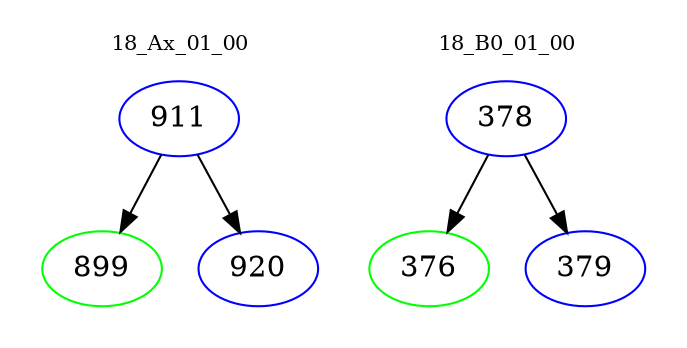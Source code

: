 digraph{
subgraph cluster_0 {
color = white
label = "18_Ax_01_00";
fontsize=10;
T0_911 [label="911", color="blue"]
T0_911 -> T0_899 [color="black"]
T0_899 [label="899", color="green"]
T0_911 -> T0_920 [color="black"]
T0_920 [label="920", color="blue"]
}
subgraph cluster_1 {
color = white
label = "18_B0_01_00";
fontsize=10;
T1_378 [label="378", color="blue"]
T1_378 -> T1_376 [color="black"]
T1_376 [label="376", color="green"]
T1_378 -> T1_379 [color="black"]
T1_379 [label="379", color="blue"]
}
}
